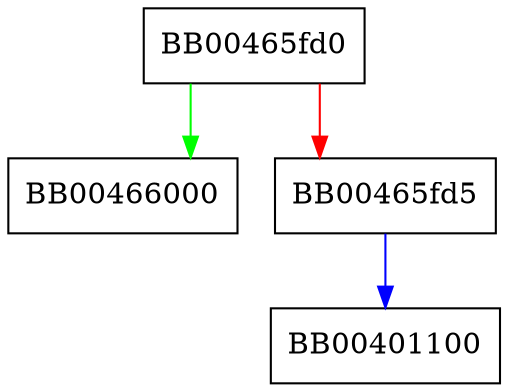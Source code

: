digraph clear_free {
  node [shape="box"];
  graph [splines=ortho];
  BB00465fd0 -> BB00466000 [color="green"];
  BB00465fd0 -> BB00465fd5 [color="red"];
  BB00465fd5 -> BB00401100 [color="blue"];
}